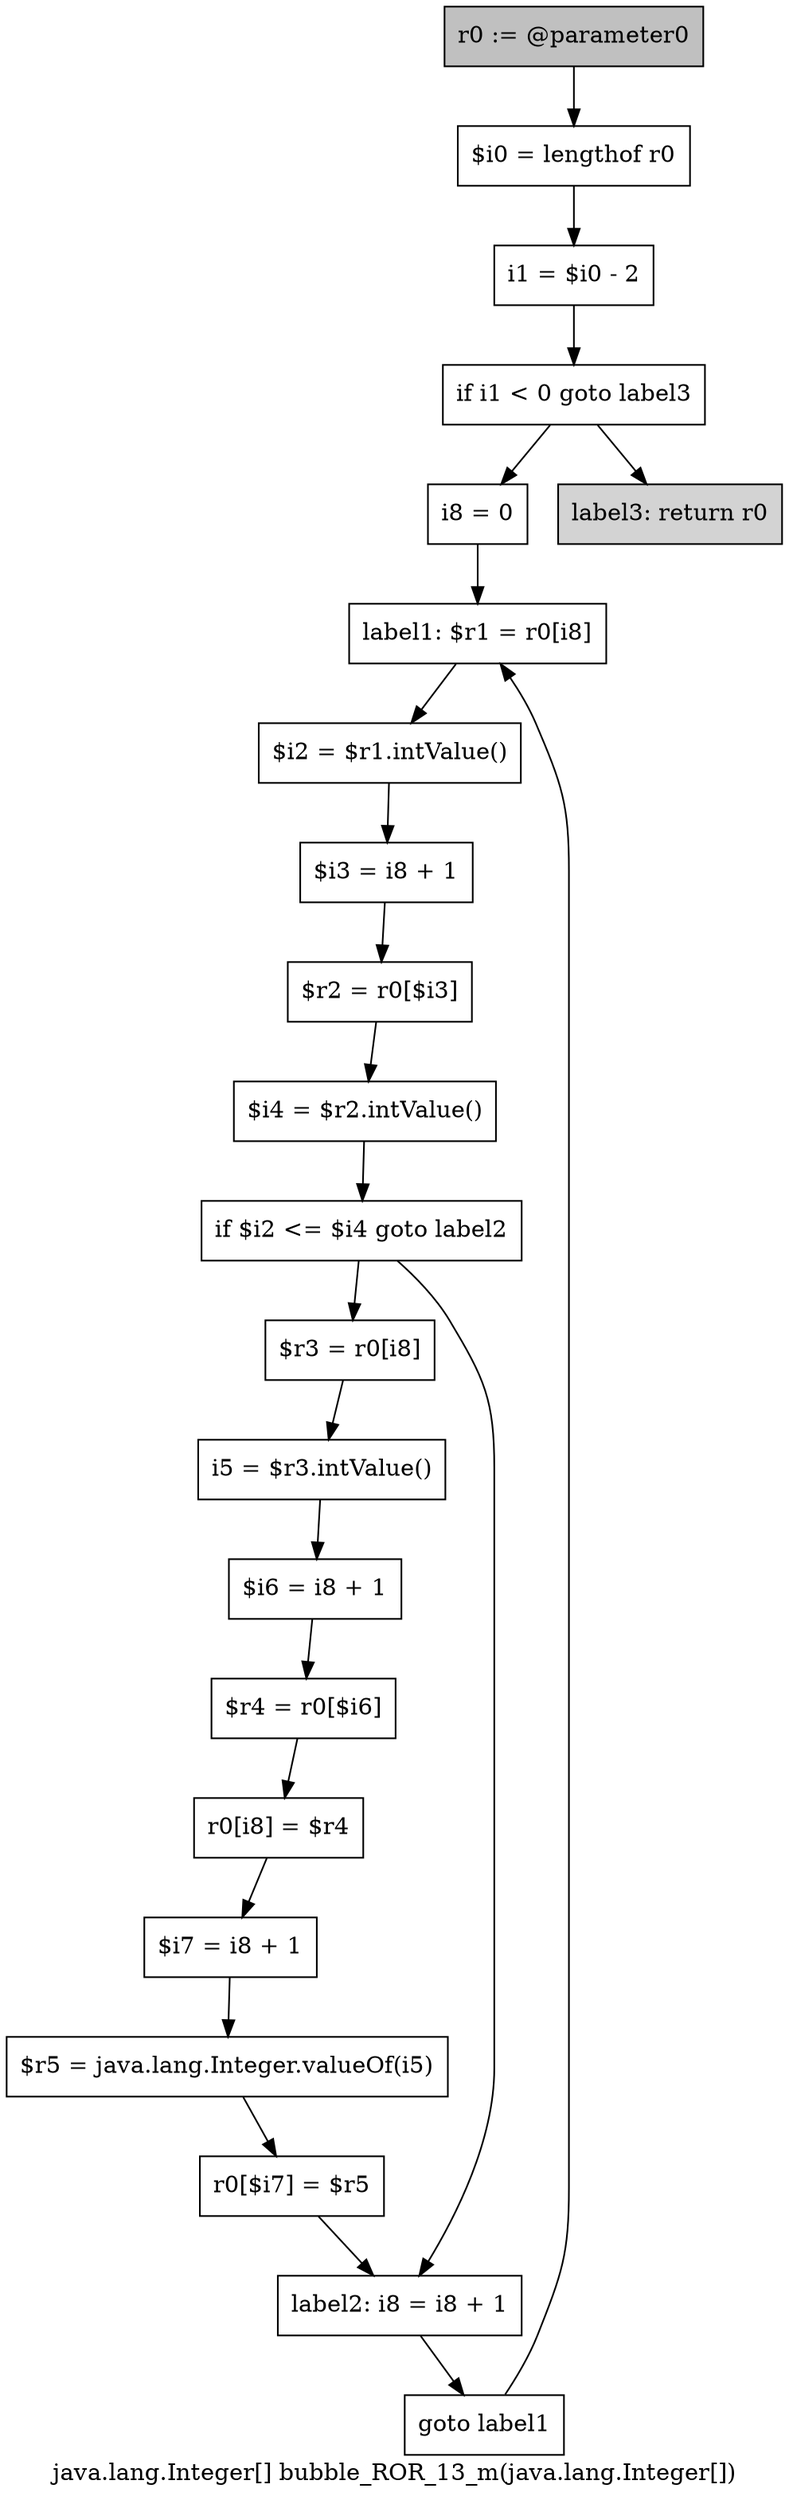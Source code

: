 digraph "java.lang.Integer[] bubble_ROR_13_m(java.lang.Integer[])" {
    label="java.lang.Integer[] bubble_ROR_13_m(java.lang.Integer[])";
    node [shape=box];
    "0" [style=filled,fillcolor=gray,label="r0 := @parameter0",];
    "1" [label="$i0 = lengthof r0",];
    "0"->"1";
    "2" [label="i1 = $i0 - 2",];
    "1"->"2";
    "3" [label="if i1 < 0 goto label3",];
    "2"->"3";
    "4" [label="i8 = 0",];
    "3"->"4";
    "21" [style=filled,fillcolor=lightgray,label="label3: return r0",];
    "3"->"21";
    "5" [label="label1: $r1 = r0[i8]",];
    "4"->"5";
    "6" [label="$i2 = $r1.intValue()",];
    "5"->"6";
    "7" [label="$i3 = i8 + 1",];
    "6"->"7";
    "8" [label="$r2 = r0[$i3]",];
    "7"->"8";
    "9" [label="$i4 = $r2.intValue()",];
    "8"->"9";
    "10" [label="if $i2 <= $i4 goto label2",];
    "9"->"10";
    "11" [label="$r3 = r0[i8]",];
    "10"->"11";
    "19" [label="label2: i8 = i8 + 1",];
    "10"->"19";
    "12" [label="i5 = $r3.intValue()",];
    "11"->"12";
    "13" [label="$i6 = i8 + 1",];
    "12"->"13";
    "14" [label="$r4 = r0[$i6]",];
    "13"->"14";
    "15" [label="r0[i8] = $r4",];
    "14"->"15";
    "16" [label="$i7 = i8 + 1",];
    "15"->"16";
    "17" [label="$r5 = java.lang.Integer.valueOf(i5)",];
    "16"->"17";
    "18" [label="r0[$i7] = $r5",];
    "17"->"18";
    "18"->"19";
    "20" [label="goto label1",];
    "19"->"20";
    "20"->"5";
}
